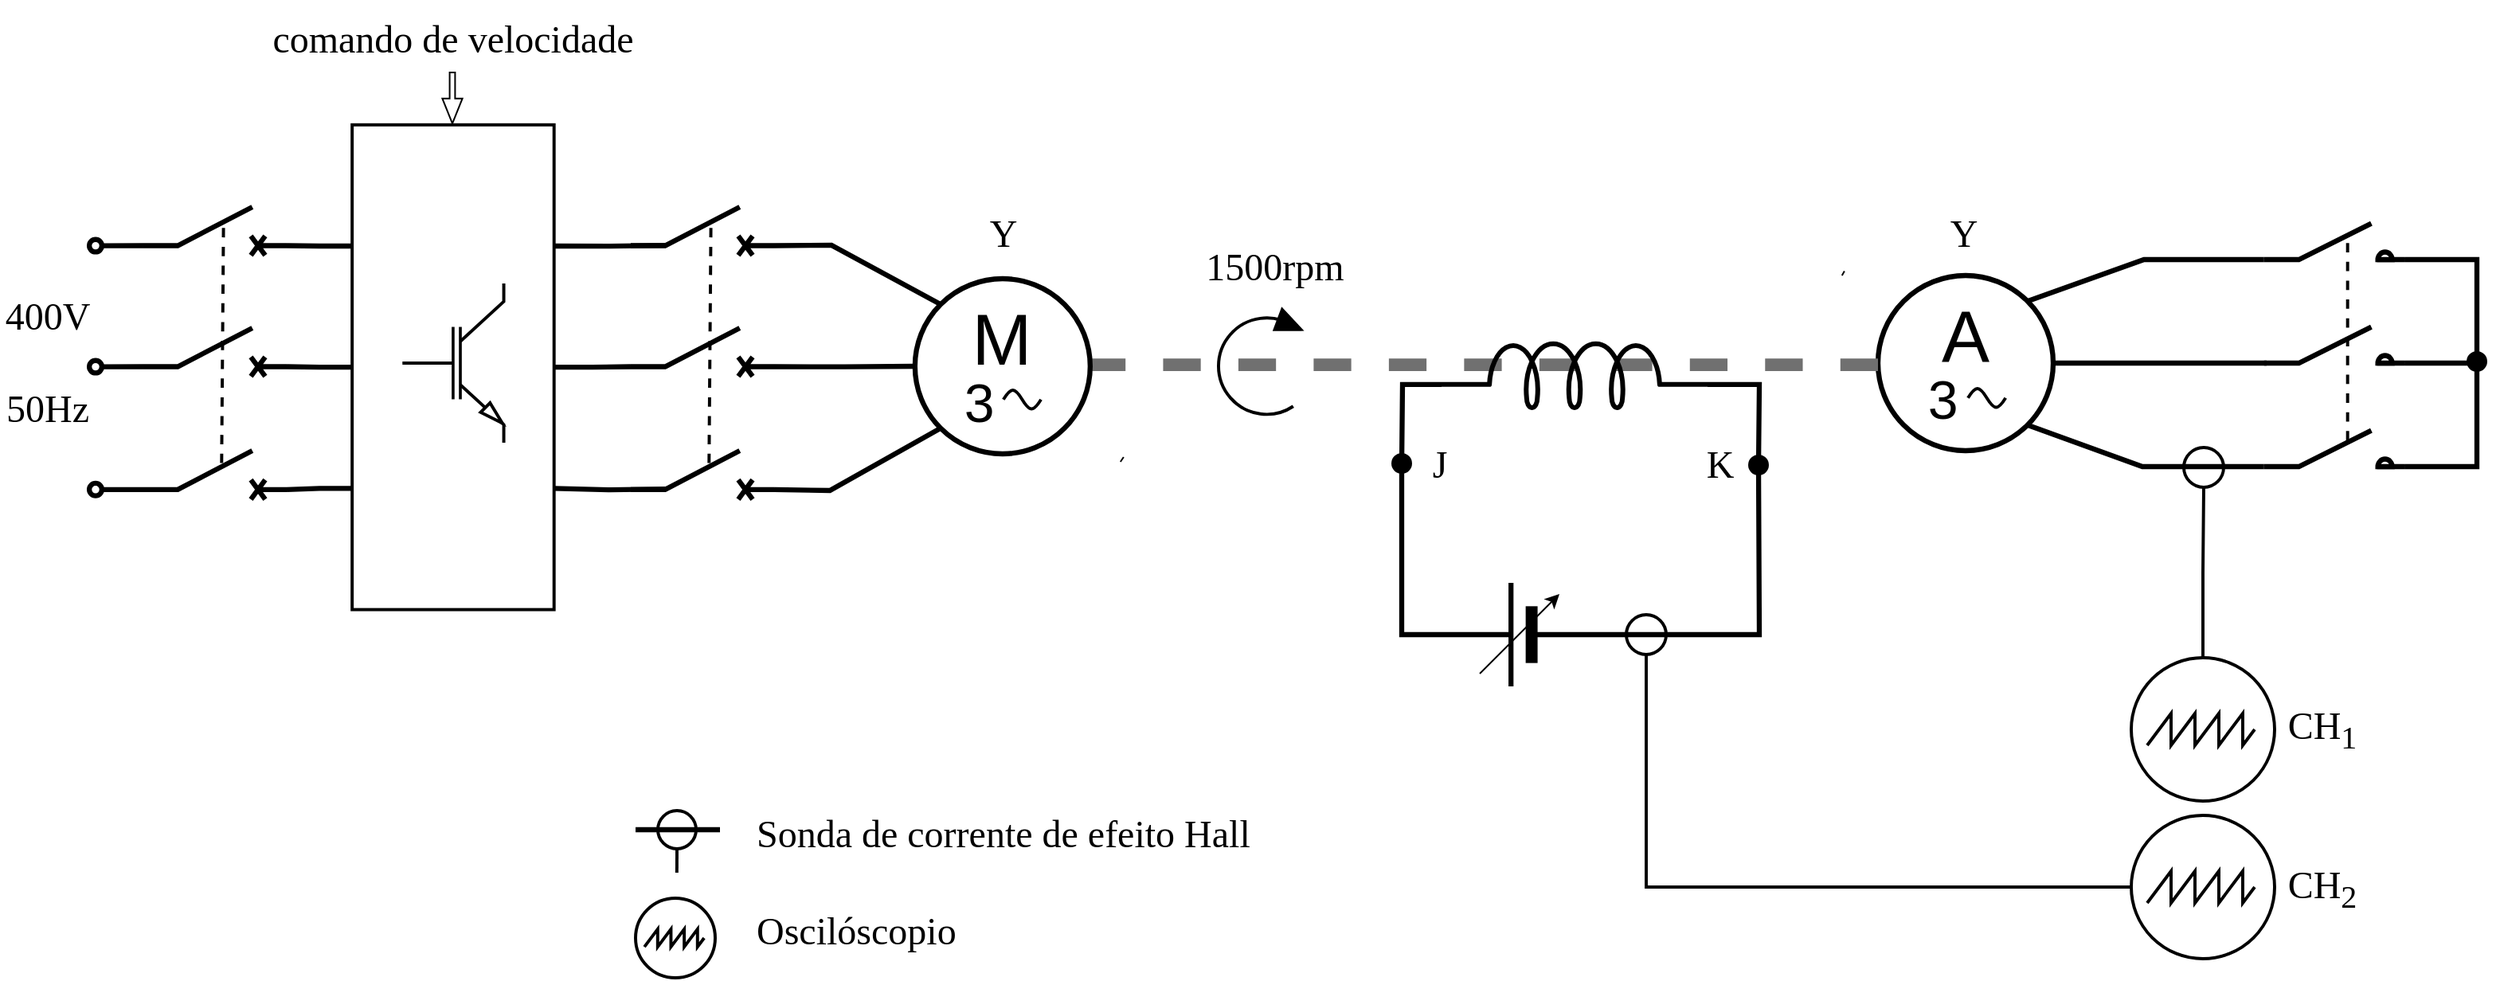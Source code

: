 <mxfile version="27.0.9">
  <diagram name="Pagina-1" id="NKpBynXqa_ZNP-bMfr2l">
    <mxGraphModel dx="1544" dy="1020" grid="1" gridSize="1" guides="1" tooltips="1" connect="1" arrows="1" fold="1" page="1" pageScale="2" pageWidth="827" pageHeight="1169" background="none" math="0" shadow="0">
      <root>
        <mxCell id="0" />
        <mxCell id="1" parent="0" />
        <mxCell id="qRBkAFFdvgUgRHb5lRE6-46" style="edgeStyle=orthogonalEdgeStyle;rounded=0;orthogonalLoop=1;jettySize=auto;html=1;exitX=0.5;exitY=1;exitDx=0;exitDy=0;entryX=0;entryY=0.8;entryDx=0;entryDy=0;endArrow=none;startFill=0;strokeWidth=3.15;" edge="1" parent="1" source="udrwC2EhEsrVrFkE6K58-56" target="qRBkAFFdvgUgRHb5lRE6-42">
          <mxGeometry relative="1" as="geometry" />
        </mxCell>
        <mxCell id="udrwC2EhEsrVrFkE6K58-56" value="" style="rounded=0;whiteSpace=wrap;html=1;strokeWidth=1.968;rotation=-90;" parent="1" vertex="1">
          <mxGeometry x="370.26" y="683.21" width="304.4" height="126.77" as="geometry" />
        </mxCell>
        <mxCell id="udrwC2EhEsrVrFkE6K58-229" value="" style="ellipse;whiteSpace=wrap;html=1;aspect=fixed;strokeWidth=1.968;" parent="1" vertex="1">
          <mxGeometry x="1609" y="797" width="25" height="25" as="geometry" />
        </mxCell>
        <mxCell id="udrwC2EhEsrVrFkE6K58-228" value="" style="ellipse;whiteSpace=wrap;html=1;aspect=fixed;strokeWidth=1.968;" parent="1" vertex="1">
          <mxGeometry x="1259" y="902" width="25" height="25" as="geometry" />
        </mxCell>
        <mxCell id="udrwC2EhEsrVrFkE6K58-15" style="edgeStyle=orthogonalEdgeStyle;orthogonalLoop=1;jettySize=auto;html=1;exitX=0;exitY=0.8;exitDx=0;exitDy=0;endArrow=oval;endFill=0;endSize=7.874;strokeWidth=3.15;rounded=0;" parent="1" source="udrwC2EhEsrVrFkE6K58-16" edge="1">
          <mxGeometry relative="1" as="geometry">
            <mxPoint x="298" y="670" as="targetPoint" />
          </mxGeometry>
        </mxCell>
        <mxCell id="udrwC2EhEsrVrFkE6K58-16" value="" style="pointerEvents=1;verticalLabelPosition=bottom;shadow=0;dashed=0;align=center;html=1;verticalAlign=top;shape=mxgraph.electrical.electro-mechanical.circuitBreaker2;elSwitchState=off;strokeWidth=3.15;rounded=0;" parent="1" vertex="1">
          <mxGeometry x="328" y="646" width="90" height="30.315" as="geometry" />
        </mxCell>
        <mxCell id="udrwC2EhEsrVrFkE6K58-235" style="edgeStyle=orthogonalEdgeStyle;rounded=0;orthogonalLoop=1;jettySize=auto;html=1;entryX=0.5;entryY=1;entryDx=0;entryDy=0;strokeWidth=1.968;endArrow=none;startFill=0;" parent="1" source="udrwC2EhEsrVrFkE6K58-24" target="udrwC2EhEsrVrFkE6K58-229" edge="1">
          <mxGeometry relative="1" as="geometry" />
        </mxCell>
        <mxCell id="udrwC2EhEsrVrFkE6K58-24" value="" style="perimeter=ellipsePerimeter;verticalLabelPosition=bottom;shadow=0;dashed=0;align=center;html=1;verticalAlign=top;shape=mxgraph.electrical.instruments.oscilloscope;strokeWidth=1.968;rounded=0;" parent="1" vertex="1">
          <mxGeometry x="1576" y="929" width="90" height="90" as="geometry" />
        </mxCell>
        <mxCell id="udrwC2EhEsrVrFkE6K58-35" value="" style="verticalLabelPosition=bottom;shadow=0;dashed=0;align=center;html=1;verticalAlign=top;shape=mxgraph.electrical.rot_mech.verticalLabelPosition=bottom;shadow=0;dashed=0;align=center;fillColor=strokeColor;html=1;verticalAlign=top;strokeWidth=1.968;shape=mxgraph.electrical.rot_mech.rotation;rotation=-90;rounded=0;flipV=1;" parent="1" vertex="1">
          <mxGeometry x="993" y="718" width="69" height="54" as="geometry" />
        </mxCell>
        <mxCell id="udrwC2EhEsrVrFkE6K58-36" value="" style="perimeter=ellipsePerimeter;verticalLabelPosition=bottom;shadow=0;dashed=0;align=center;html=1;verticalAlign=top;shape=mxgraph.electrical.instruments.oscilloscope;strokeWidth=1.968;rounded=0;" parent="1" vertex="1">
          <mxGeometry x="632" y="1080" width="60" height="50" as="geometry" />
        </mxCell>
        <mxCell id="udrwC2EhEsrVrFkE6K58-41" value="&lt;font style=&quot;font-size: 24px&quot; face=&quot;Verdana&quot;&gt;Oscilóscopio&lt;/font&gt;" style="text;html=1;strokeColor=none;fillColor=none;align=left;verticalAlign=middle;whiteSpace=wrap;rounded=0;dashed=1;container=0;" parent="1" vertex="1">
          <mxGeometry x="711" y="1081" width="213" height="40.43" as="geometry" />
        </mxCell>
        <mxCell id="udrwC2EhEsrVrFkE6K58-205" style="edgeStyle=orthogonalEdgeStyle;rounded=0;orthogonalLoop=1;jettySize=auto;html=1;exitX=0.75;exitY=0;exitDx=0;exitDy=0;entryX=1;entryY=0.8;entryDx=0;entryDy=0;endArrow=none;startFill=0;strokeWidth=3.15;" parent="1" source="udrwC2EhEsrVrFkE6K58-56" target="udrwC2EhEsrVrFkE6K58-16" edge="1">
          <mxGeometry relative="1" as="geometry" />
        </mxCell>
        <mxCell id="udrwC2EhEsrVrFkE6K58-206" style="edgeStyle=orthogonalEdgeStyle;rounded=0;orthogonalLoop=1;jettySize=auto;html=1;exitX=0.5;exitY=0;exitDx=0;exitDy=0;entryX=1;entryY=0.8;entryDx=0;entryDy=0;endArrow=none;startFill=0;strokeWidth=3.15;" parent="1" source="udrwC2EhEsrVrFkE6K58-56" target="udrwC2EhEsrVrFkE6K58-87" edge="1">
          <mxGeometry relative="1" as="geometry" />
        </mxCell>
        <mxCell id="udrwC2EhEsrVrFkE6K58-207" style="edgeStyle=orthogonalEdgeStyle;rounded=0;orthogonalLoop=1;jettySize=auto;html=1;exitX=0.25;exitY=0;exitDx=0;exitDy=0;entryX=1;entryY=0.8;entryDx=0;entryDy=0;endArrow=none;startFill=0;strokeWidth=3.15;" parent="1" source="udrwC2EhEsrVrFkE6K58-56" target="udrwC2EhEsrVrFkE6K58-89" edge="1">
          <mxGeometry relative="1" as="geometry" />
        </mxCell>
        <mxCell id="udrwC2EhEsrVrFkE6K58-63" value="&lt;font face=&quot;Verdana&quot; style=&quot;font-size: 24px&quot;&gt;400V&lt;/font&gt;&lt;div&gt;&lt;font face=&quot;Verdana&quot; style=&quot;font-size: 24px&quot;&gt;&lt;br&gt;&lt;/font&gt;&lt;/div&gt;&lt;div&gt;&lt;font face=&quot;Verdana&quot; style=&quot;font-size: 24px&quot;&gt;50Hz&lt;/font&gt;&lt;/div&gt;" style="text;html=1;strokeColor=none;fillColor=none;align=center;verticalAlign=middle;whiteSpace=wrap;rounded=0;dashed=1;container=0;" parent="1" vertex="1">
          <mxGeometry x="238" y="669.79" width="60" height="148.43" as="geometry" />
        </mxCell>
        <mxCell id="udrwC2EhEsrVrFkE6K58-208" style="edgeStyle=orthogonalEdgeStyle;rounded=0;orthogonalLoop=1;jettySize=auto;html=1;exitX=0;exitY=0.8;exitDx=0;exitDy=0;entryX=0.25;entryY=1;entryDx=0;entryDy=0;endArrow=none;startFill=0;strokeWidth=3.15;" parent="1" target="udrwC2EhEsrVrFkE6K58-56" edge="1">
          <mxGeometry relative="1" as="geometry">
            <mxPoint x="656.143" y="823.073" as="sourcePoint" />
          </mxGeometry>
        </mxCell>
        <mxCell id="udrwC2EhEsrVrFkE6K58-209" style="edgeStyle=orthogonalEdgeStyle;rounded=0;orthogonalLoop=1;jettySize=auto;html=1;exitX=0;exitY=0.8;exitDx=0;exitDy=0;entryX=0.75;entryY=1;entryDx=0;entryDy=0;endArrow=none;startFill=0;strokeWidth=3.15;" parent="1" target="udrwC2EhEsrVrFkE6K58-56" edge="1">
          <mxGeometry relative="1" as="geometry">
            <mxPoint x="656.143" y="670.073" as="sourcePoint" />
          </mxGeometry>
        </mxCell>
        <mxCell id="udrwC2EhEsrVrFkE6K58-86" style="edgeStyle=orthogonalEdgeStyle;orthogonalLoop=1;jettySize=auto;html=1;exitX=0;exitY=0.8;exitDx=0;exitDy=0;strokeWidth=3.15;endArrow=oval;endFill=0;endSize=7.874;rounded=0;" parent="1" source="udrwC2EhEsrVrFkE6K58-87" edge="1">
          <mxGeometry relative="1" as="geometry">
            <mxPoint x="298" y="746" as="targetPoint" />
          </mxGeometry>
        </mxCell>
        <mxCell id="udrwC2EhEsrVrFkE6K58-87" value="" style="pointerEvents=1;verticalLabelPosition=bottom;shadow=0;dashed=0;align=center;html=1;verticalAlign=top;shape=mxgraph.electrical.electro-mechanical.circuitBreaker2;elSwitchState=off;strokeWidth=3.15;rounded=0;" parent="1" vertex="1">
          <mxGeometry x="328" y="722" width="90" height="30.315" as="geometry" />
        </mxCell>
        <mxCell id="udrwC2EhEsrVrFkE6K58-88" style="edgeStyle=orthogonalEdgeStyle;orthogonalLoop=1;jettySize=auto;html=1;exitX=0;exitY=0.8;exitDx=0;exitDy=0;strokeWidth=3.15;endArrow=oval;endFill=0;endSize=7.874;rounded=0;" parent="1" source="udrwC2EhEsrVrFkE6K58-89" edge="1">
          <mxGeometry relative="1" as="geometry">
            <mxPoint x="298" y="824" as="targetPoint" />
          </mxGeometry>
        </mxCell>
        <mxCell id="udrwC2EhEsrVrFkE6K58-89" value="" style="pointerEvents=1;verticalLabelPosition=bottom;shadow=0;dashed=0;align=center;html=1;verticalAlign=top;shape=mxgraph.electrical.electro-mechanical.circuitBreaker2;elSwitchState=off;strokeWidth=3.15;rounded=0;" parent="1" vertex="1">
          <mxGeometry x="328" y="799" width="90" height="30.512" as="geometry" />
        </mxCell>
        <mxCell id="udrwC2EhEsrVrFkE6K58-90" value="" style="endArrow=none;dashed=1;html=1;entryX=0.559;entryY=0.376;entryDx=0;entryDy=0;entryPerimeter=0;exitX=0.546;exitY=0.255;exitDx=0;exitDy=0;exitPerimeter=0;rounded=0;strokeWidth=1.968;" parent="1" source="udrwC2EhEsrVrFkE6K58-89" target="udrwC2EhEsrVrFkE6K58-16" edge="1">
          <mxGeometry width="50" height="50" relative="1" as="geometry">
            <mxPoint x="308" y="746" as="sourcePoint" />
            <mxPoint x="358" y="696" as="targetPoint" />
          </mxGeometry>
        </mxCell>
        <mxCell id="TNilvw91vWAQEwnJhlzl-39" value="" style="endArrow=none;html=1;rounded=0;elbow=vertical;" parent="1" edge="1">
          <mxGeometry width="50" height="50" relative="1" as="geometry">
            <mxPoint x="1394.4" y="689" as="sourcePoint" />
            <mxPoint x="1395.938" y="686.231" as="targetPoint" />
          </mxGeometry>
        </mxCell>
        <mxCell id="udrwC2EhEsrVrFkE6K58-127" value="" style="group;strokeWidth=1.181;" parent="1" vertex="1" connectable="0">
          <mxGeometry x="1659.39" y="656.32" width="88.582" height="22.677" as="geometry" />
        </mxCell>
        <mxCell id="udrwC2EhEsrVrFkE6K58-115" value="" style="pointerEvents=1;verticalLabelPosition=bottom;shadow=0;dashed=0;align=center;html=1;verticalAlign=top;shape=mxgraph.electrical.electro-mechanical.make_contact;strokeWidth=3.15;" parent="udrwC2EhEsrVrFkE6K58-127" vertex="1">
          <mxGeometry width="88.583" height="22.675" as="geometry" />
        </mxCell>
        <mxCell id="udrwC2EhEsrVrFkE6K58-121" value="" style="verticalLabelPosition=bottom;verticalAlign=top;html=1;shape=mxgraph.basic.half_circle;direction=west;strokeWidth=3.15;" parent="udrwC2EhEsrVrFkE6K58-127" vertex="1">
          <mxGeometry x="71.422" y="17.938" width="9.008" height="4.74" as="geometry" />
        </mxCell>
        <mxCell id="udrwC2EhEsrVrFkE6K58-136" value="" style="group" parent="1" vertex="1" connectable="0">
          <mxGeometry x="1417" y="639" width="110" height="160" as="geometry" />
        </mxCell>
        <mxCell id="udrwC2EhEsrVrFkE6K58-135" value="&lt;div style=&quot;line-height: 100%;&quot;&gt;&lt;div&gt;&lt;font style=&quot;line-height: 100%; font-size: 45px;&quot;&gt;A&lt;/font&gt;&lt;/div&gt;&lt;div&gt;&lt;font style=&quot;font-size: 34px;&quot;&gt;&lt;font style=&quot;line-height: 100%;&quot;&gt;3&amp;nbsp;&lt;/font&gt;&lt;font style=&quot;line-height: 100%;&quot;&gt;&amp;nbsp;&amp;nbsp;&lt;/font&gt;&lt;/font&gt;&lt;/div&gt;&lt;/div&gt;" style="ellipse;whiteSpace=wrap;html=1;aspect=fixed;strokeWidth=3.15;" parent="udrwC2EhEsrVrFkE6K58-136" vertex="1">
          <mxGeometry y="50" width="110" height="110" as="geometry" />
        </mxCell>
        <mxCell id="4qbhHFvg3QSA8qkzgDO0-19" value="" style="endArrow=none;html=1;rounded=0;" parent="udrwC2EhEsrVrFkE6K58-136" edge="1">
          <mxGeometry width="50" height="50" relative="1" as="geometry">
            <mxPoint x="101" as="sourcePoint" />
            <mxPoint x="101" as="targetPoint" />
            <Array as="points" />
          </mxGeometry>
        </mxCell>
        <mxCell id="udrwC2EhEsrVrFkE6K58-112" value="" style="pointerEvents=1;verticalLabelPosition=bottom;shadow=0;dashed=0;align=center;html=1;verticalAlign=top;shape=mxgraph.electrical.waveforms.sine_wave;strokeWidth=1.968;" parent="udrwC2EhEsrVrFkE6K58-136" vertex="1">
          <mxGeometry x="56.5" y="119.0" width="23.622" height="15.748" as="geometry" />
        </mxCell>
        <mxCell id="udrwC2EhEsrVrFkE6K58-236" value="&lt;font style=&quot;font-size: 24px&quot; face=&quot;Verdana&quot;&gt;Y&lt;/font&gt;" style="text;html=1;strokeColor=none;fillColor=none;align=center;verticalAlign=middle;whiteSpace=wrap;rounded=0;dashed=1;container=0;" parent="udrwC2EhEsrVrFkE6K58-136" vertex="1">
          <mxGeometry x="34" y="14" width="40" height="20" as="geometry" />
        </mxCell>
        <mxCell id="udrwC2EhEsrVrFkE6K58-164" value="" style="group;strokeWidth=1.181;" parent="1" vertex="1" connectable="0">
          <mxGeometry x="1659.39" y="721.32" width="88.582" height="22.677" as="geometry" />
        </mxCell>
        <mxCell id="udrwC2EhEsrVrFkE6K58-166" value="" style="pointerEvents=1;verticalLabelPosition=bottom;shadow=0;dashed=0;align=center;html=1;verticalAlign=top;shape=mxgraph.electrical.electro-mechanical.make_contact;strokeWidth=3.15;" parent="udrwC2EhEsrVrFkE6K58-164" vertex="1">
          <mxGeometry width="88.583" height="22.675" as="geometry" />
        </mxCell>
        <mxCell id="udrwC2EhEsrVrFkE6K58-167" value="" style="verticalLabelPosition=bottom;verticalAlign=top;html=1;shape=mxgraph.basic.half_circle;direction=west;strokeWidth=3.15;" parent="udrwC2EhEsrVrFkE6K58-164" vertex="1">
          <mxGeometry x="71.422" y="17.938" width="9.008" height="4.74" as="geometry" />
        </mxCell>
        <mxCell id="udrwC2EhEsrVrFkE6K58-175" style="edgeStyle=orthogonalEdgeStyle;rounded=0;orthogonalLoop=1;jettySize=auto;html=1;exitX=1;exitY=1;exitDx=0;exitDy=0;exitPerimeter=0;endArrow=oval;endFill=1;targetPerimeterSpacing=1.968;endSize=9.842;strokeWidth=3.15;" parent="1" source="udrwC2EhEsrVrFkE6K58-170" edge="1">
          <mxGeometry relative="1" as="geometry">
            <mxPoint x="1793" y="743" as="targetPoint" />
            <Array as="points">
              <mxPoint x="1793" y="809" />
            </Array>
          </mxGeometry>
        </mxCell>
        <mxCell id="udrwC2EhEsrVrFkE6K58-170" value="" style="pointerEvents=1;verticalLabelPosition=bottom;shadow=0;dashed=0;align=center;html=1;verticalAlign=top;shape=mxgraph.electrical.electro-mechanical.make_contact;strokeWidth=3.15;" parent="1" vertex="1">
          <mxGeometry x="1659.39" y="786.32" width="88.583" height="22.675" as="geometry" />
        </mxCell>
        <mxCell id="udrwC2EhEsrVrFkE6K58-171" value="" style="verticalLabelPosition=bottom;verticalAlign=top;html=1;shape=mxgraph.basic.half_circle;direction=west;strokeWidth=3.15;" parent="1" vertex="1">
          <mxGeometry x="1730.812" y="804.258" width="9.008" height="4.74" as="geometry" />
        </mxCell>
        <mxCell id="udrwC2EhEsrVrFkE6K58-173" style="edgeStyle=orthogonalEdgeStyle;rounded=0;orthogonalLoop=1;jettySize=auto;html=1;exitX=1;exitY=1;exitDx=0;exitDy=0;exitPerimeter=0;entryX=1;entryY=1;entryDx=0;entryDy=0;entryPerimeter=0;endArrow=none;startFill=0;strokeWidth=3.15;" parent="1" source="udrwC2EhEsrVrFkE6K58-115" target="udrwC2EhEsrVrFkE6K58-166" edge="1">
          <mxGeometry relative="1" as="geometry">
            <Array as="points">
              <mxPoint x="1793" y="679" />
              <mxPoint x="1793" y="744" />
            </Array>
          </mxGeometry>
        </mxCell>
        <mxCell id="udrwC2EhEsrVrFkE6K58-179" style="edgeStyle=orthogonalEdgeStyle;rounded=0;orthogonalLoop=1;jettySize=auto;html=1;exitX=0;exitY=0.5;exitDx=0;exitDy=0;endArrow=none;startFill=0;dashed=1;strokeWidth=7.874;strokeColor=#707070;" parent="1" edge="1">
          <mxGeometry relative="1" as="geometry">
            <mxPoint x="1417.0" y="745" as="sourcePoint" />
            <mxPoint x="923" y="745" as="targetPoint" />
          </mxGeometry>
        </mxCell>
        <mxCell id="udrwC2EhEsrVrFkE6K58-186" style="edgeStyle=orthogonalEdgeStyle;rounded=0;orthogonalLoop=1;jettySize=auto;html=1;exitX=1;exitY=0.645;exitDx=0;exitDy=0;exitPerimeter=0;endArrow=none;startFill=0;strokeWidth=3.15;" parent="1" source="udrwC2EhEsrVrFkE6K58-176" edge="1">
          <mxGeometry relative="1" as="geometry">
            <mxPoint x="1342" y="809" as="targetPoint" />
          </mxGeometry>
        </mxCell>
        <mxCell id="udrwC2EhEsrVrFkE6K58-188" style="edgeStyle=orthogonalEdgeStyle;rounded=0;orthogonalLoop=1;jettySize=auto;html=1;exitX=0;exitY=0.645;exitDx=0;exitDy=0;exitPerimeter=0;endArrow=none;startFill=0;strokeWidth=3.15;" parent="1" source="udrwC2EhEsrVrFkE6K58-176" edge="1">
          <mxGeometry relative="1" as="geometry">
            <mxPoint x="1118" y="808" as="targetPoint" />
          </mxGeometry>
        </mxCell>
        <mxCell id="udrwC2EhEsrVrFkE6K58-176" value="" style="pointerEvents=1;verticalLabelPosition=bottom;shadow=0;dashed=0;align=center;html=1;verticalAlign=top;shape=mxgraph.electrical.inductors.inductor_5;strokeWidth=3;container=0;rounded=0;direction=east;fillColor=none;" parent="1" vertex="1">
          <mxGeometry x="1143" y="731" width="167" height="41" as="geometry" />
        </mxCell>
        <mxCell id="udrwC2EhEsrVrFkE6K58-184" style="edgeStyle=orthogonalEdgeStyle;rounded=0;orthogonalLoop=1;jettySize=auto;html=1;exitX=0;exitY=0.5;exitDx=0;exitDy=0;exitPerimeter=0;endArrow=oval;endFill=1;strokeWidth=3.15;endSize=9.842;" parent="1" source="udrwC2EhEsrVrFkE6K58-182" edge="1">
          <mxGeometry relative="1" as="geometry">
            <mxPoint x="1342" y="808" as="targetPoint" />
            <mxPoint x="1306.0" y="1035.5" as="sourcePoint" />
          </mxGeometry>
        </mxCell>
        <mxCell id="udrwC2EhEsrVrFkE6K58-189" style="edgeStyle=orthogonalEdgeStyle;rounded=0;orthogonalLoop=1;jettySize=auto;html=1;exitX=1;exitY=0.5;exitDx=0;exitDy=0;exitPerimeter=0;endArrow=oval;endFill=1;strokeWidth=3.15;endSize=9.842;" parent="1" source="udrwC2EhEsrVrFkE6K58-182" edge="1">
          <mxGeometry relative="1" as="geometry">
            <mxPoint x="1118" y="807" as="targetPoint" />
          </mxGeometry>
        </mxCell>
        <mxCell id="udrwC2EhEsrVrFkE6K58-182" value="" style="verticalLabelPosition=bottom;shadow=0;dashed=0;align=center;fillColor=strokeColor;html=1;verticalAlign=top;strokeWidth=3.15;shape=mxgraph.electrical.miscellaneous.monocell_battery;rotation=-180;" parent="1" vertex="1">
          <mxGeometry x="1138" y="882" width="108" height="65" as="geometry" />
        </mxCell>
        <mxCell id="udrwC2EhEsrVrFkE6K58-187" value="" style="endArrow=classic;html=1;rounded=0;" parent="1" edge="1">
          <mxGeometry width="50" height="50" relative="1" as="geometry">
            <mxPoint x="1167" y="939" as="sourcePoint" />
            <mxPoint x="1217" y="889" as="targetPoint" />
          </mxGeometry>
        </mxCell>
        <mxCell id="udrwC2EhEsrVrFkE6K58-190" value="&lt;font style=&quot;font-size: 24px&quot; face=&quot;Verdana&quot;&gt;J&lt;/font&gt;" style="text;html=1;strokeColor=none;fillColor=none;align=center;verticalAlign=middle;whiteSpace=wrap;rounded=0;dashed=1;container=0;" parent="1" vertex="1">
          <mxGeometry x="1122" y="798" width="40" height="20" as="geometry" />
        </mxCell>
        <mxCell id="udrwC2EhEsrVrFkE6K58-191" value="&lt;font style=&quot;font-size: 24px&quot; face=&quot;Verdana&quot;&gt;K&lt;/font&gt;" style="text;html=1;strokeColor=none;fillColor=none;align=center;verticalAlign=middle;whiteSpace=wrap;rounded=0;dashed=1;container=0;" parent="1" vertex="1">
          <mxGeometry x="1298" y="798" width="40" height="20" as="geometry" />
        </mxCell>
        <mxCell id="udrwC2EhEsrVrFkE6K58-192" value="&lt;font style=&quot;font-size: 24px&quot; face=&quot;Verdana&quot;&gt;1500rpm&lt;/font&gt;" style="text;html=1;strokeColor=none;fillColor=none;align=center;verticalAlign=middle;whiteSpace=wrap;rounded=0;dashed=1;container=0;" parent="1" vertex="1">
          <mxGeometry x="975" y="665" width="127" height="38" as="geometry" />
        </mxCell>
        <mxCell id="udrwC2EhEsrVrFkE6K58-237" value="&lt;font style=&quot;font-size: 24px&quot; face=&quot;Verdana&quot;&gt;CH&lt;sub&gt;1&lt;/sub&gt;&lt;/font&gt;" style="text;html=1;strokeColor=none;fillColor=none;align=center;verticalAlign=middle;whiteSpace=wrap;rounded=0;dashed=1;container=0;" parent="1" vertex="1">
          <mxGeometry x="1676" y="964" width="40" height="20" as="geometry" />
        </mxCell>
        <mxCell id="udrwC2EhEsrVrFkE6K58-240" style="edgeStyle=orthogonalEdgeStyle;rounded=0;orthogonalLoop=1;jettySize=auto;html=1;exitX=0;exitY=0.5;exitDx=0;exitDy=0;exitPerimeter=0;entryX=0.5;entryY=1;entryDx=0;entryDy=0;strokeWidth=1.968;endArrow=none;startFill=0;" parent="1" source="udrwC2EhEsrVrFkE6K58-238" target="udrwC2EhEsrVrFkE6K58-228" edge="1">
          <mxGeometry relative="1" as="geometry" />
        </mxCell>
        <mxCell id="udrwC2EhEsrVrFkE6K58-238" value="" style="perimeter=ellipsePerimeter;verticalLabelPosition=bottom;shadow=0;dashed=0;align=center;html=1;verticalAlign=top;shape=mxgraph.electrical.instruments.oscilloscope;strokeWidth=1.968;rounded=0;" parent="1" vertex="1">
          <mxGeometry x="1576" y="1028" width="90" height="90" as="geometry" />
        </mxCell>
        <mxCell id="udrwC2EhEsrVrFkE6K58-239" value="&lt;font style=&quot;font-size: 24px&quot; face=&quot;Verdana&quot;&gt;CH&lt;sub&gt;2&lt;/sub&gt;&lt;/font&gt;" style="text;html=1;strokeColor=none;fillColor=none;align=center;verticalAlign=middle;whiteSpace=wrap;rounded=0;dashed=1;container=0;" parent="1" vertex="1">
          <mxGeometry x="1676" y="1064" width="40" height="20" as="geometry" />
        </mxCell>
        <mxCell id="udrwC2EhEsrVrFkE6K58-246" value="" style="group" parent="1" vertex="1" connectable="0">
          <mxGeometry x="637" y="1025" width="53" height="24" as="geometry" />
        </mxCell>
        <mxCell id="udrwC2EhEsrVrFkE6K58-257" style="edgeStyle=orthogonalEdgeStyle;rounded=0;orthogonalLoop=1;jettySize=auto;html=1;exitX=0.5;exitY=1;exitDx=0;exitDy=0;strokeWidth=1.968;endArrow=none;startFill=0;" parent="udrwC2EhEsrVrFkE6K58-246" source="udrwC2EhEsrVrFkE6K58-243" edge="1">
          <mxGeometry relative="1" as="geometry">
            <mxPoint x="25.926" y="39" as="targetPoint" />
          </mxGeometry>
        </mxCell>
        <mxCell id="udrwC2EhEsrVrFkE6K58-243" value="" style="ellipse;whiteSpace=wrap;html=1;aspect=fixed;strokeWidth=1.968;" parent="udrwC2EhEsrVrFkE6K58-246" vertex="1">
          <mxGeometry x="14" width="24" height="24" as="geometry" />
        </mxCell>
        <mxCell id="udrwC2EhEsrVrFkE6K58-244" value="" style="endArrow=none;html=1;rounded=0;strokeWidth=3.15;" parent="udrwC2EhEsrVrFkE6K58-246" edge="1">
          <mxGeometry width="50" height="50" relative="1" as="geometry">
            <mxPoint y="12" as="sourcePoint" />
            <mxPoint x="53" y="12" as="targetPoint" />
          </mxGeometry>
        </mxCell>
        <mxCell id="udrwC2EhEsrVrFkE6K58-247" value="&lt;font face=&quot;Verdana&quot; style=&quot;font-size: 24px;&quot;&gt;Sonda de corrente de efeito Hall&lt;/font&gt;" style="text;html=1;align=left;verticalAlign=middle;resizable=0;points=[];autosize=1;strokeColor=none;fillColor=none;" parent="1" vertex="1">
          <mxGeometry x="711" y="1019" width="409" height="42" as="geometry" />
        </mxCell>
        <mxCell id="udrwC2EhEsrVrFkE6K58-253" value="&lt;div style=&quot;line-height: 100%;&quot;&gt;&lt;font style=&quot;font-size: 24px; line-height: 100%;&quot; face=&quot;Verdana&quot;&gt;comando de velocidade&lt;/font&gt;&lt;div&gt;&lt;/div&gt;&lt;/div&gt;" style="text;html=1;strokeColor=none;fillColor=none;align=center;verticalAlign=middle;whiteSpace=wrap;rounded=0;dashed=1;container=0;" parent="1" vertex="1">
          <mxGeometry x="369" y="516" width="307" height="48" as="geometry" />
        </mxCell>
        <mxCell id="udrwC2EhEsrVrFkE6K58-255" value="" style="shape=flexArrow;endArrow=classic;html=1;rounded=0;width=3.415;endSize=4.878;endWidth=8.192;" parent="1" edge="1">
          <mxGeometry width="50" height="50" relative="1" as="geometry">
            <mxPoint x="522" y="561" as="sourcePoint" />
            <mxPoint x="522" y="594" as="targetPoint" />
          </mxGeometry>
        </mxCell>
        <mxCell id="udrwC2EhEsrVrFkE6K58-256" value="" style="endArrow=none;dashed=1;html=1;entryX=0.592;entryY=0.322;entryDx=0;entryDy=0;entryPerimeter=0;exitX=0.592;exitY=0.276;exitDx=0;exitDy=0;exitPerimeter=0;rounded=0;strokeWidth=1.968;" parent="1" source="udrwC2EhEsrVrFkE6K58-170" target="udrwC2EhEsrVrFkE6K58-115" edge="1">
          <mxGeometry width="50" height="50" relative="1" as="geometry">
            <mxPoint x="1711" y="813" as="sourcePoint" />
            <mxPoint x="1712" y="663" as="targetPoint" />
          </mxGeometry>
        </mxCell>
        <mxCell id="qRBkAFFdvgUgRHb5lRE6-1" value="" style="verticalLabelPosition=bottom;shadow=0;dashed=0;align=center;html=1;verticalAlign=top;shape=mxgraph.electrical.transistors.nigbt;strokeWidth=1.968;" vertex="1" parent="1">
          <mxGeometry x="490.46" y="694" width="64" height="100" as="geometry" />
        </mxCell>
        <mxCell id="qRBkAFFdvgUgRHb5lRE6-9" value="" style="endArrow=none;html=1;rounded=0;elbow=vertical;" edge="1" parent="1">
          <mxGeometry width="50" height="50" relative="1" as="geometry">
            <mxPoint x="943.42" y="803" as="sourcePoint" />
            <mxPoint x="941.42" y="806" as="targetPoint" />
          </mxGeometry>
        </mxCell>
        <mxCell id="qRBkAFFdvgUgRHb5lRE6-35" value="&lt;font style=&quot;font-size: 24px&quot; face=&quot;Verdana&quot;&gt;Y&lt;/font&gt;" style="text;html=1;strokeColor=none;fillColor=none;align=center;verticalAlign=middle;whiteSpace=wrap;rounded=0;dashed=1;container=0;" vertex="1" parent="1">
          <mxGeometry x="848.0" y="653" width="40" height="20" as="geometry" />
        </mxCell>
        <mxCell id="qRBkAFFdvgUgRHb5lRE6-32" value="&lt;div style=&quot;line-height: 100%;&quot;&gt;&lt;div&gt;&lt;font style=&quot;line-height: 100%; font-size: 45px;&quot;&gt;M&lt;/font&gt;&lt;/div&gt;&lt;div&gt;&lt;font style=&quot;font-size: 34px;&quot;&gt;&lt;font style=&quot;line-height: 100%;&quot;&gt;3&amp;nbsp;&lt;/font&gt;&lt;font style=&quot;line-height: 100%;&quot;&gt;&amp;nbsp;&amp;nbsp;&lt;/font&gt;&lt;/font&gt;&lt;/div&gt;&lt;/div&gt;" style="ellipse;whiteSpace=wrap;html=1;aspect=fixed;strokeWidth=3.15;" vertex="1" parent="1">
          <mxGeometry x="812.42" y="691" width="110" height="110" as="geometry" />
        </mxCell>
        <mxCell id="qRBkAFFdvgUgRHb5lRE6-33" value="" style="endArrow=none;html=1;rounded=0;" edge="1" parent="1">
          <mxGeometry width="50" height="50" relative="1" as="geometry">
            <mxPoint x="912.42" y="640" as="sourcePoint" />
            <mxPoint x="912.42" y="640" as="targetPoint" />
            <Array as="points" />
          </mxGeometry>
        </mxCell>
        <mxCell id="qRBkAFFdvgUgRHb5lRE6-34" value="" style="pointerEvents=1;verticalLabelPosition=bottom;shadow=0;dashed=0;align=center;html=1;verticalAlign=top;shape=mxgraph.electrical.waveforms.sine_wave;strokeWidth=1.968;" vertex="1" parent="1">
          <mxGeometry x="867.92" y="759" width="23.622" height="15.748" as="geometry" />
        </mxCell>
        <mxCell id="qRBkAFFdvgUgRHb5lRE6-41" value="" style="pointerEvents=1;verticalLabelPosition=bottom;shadow=0;dashed=0;align=center;html=1;verticalAlign=top;shape=mxgraph.electrical.electro-mechanical.circuitBreaker2;elSwitchState=off;strokeWidth=3.15;rounded=0;" vertex="1" parent="1">
          <mxGeometry x="634" y="646" width="90" height="30.315" as="geometry" />
        </mxCell>
        <mxCell id="qRBkAFFdvgUgRHb5lRE6-47" style="edgeStyle=orthogonalEdgeStyle;rounded=0;orthogonalLoop=1;jettySize=auto;html=1;exitX=1;exitY=0.8;exitDx=0;exitDy=0;entryX=0;entryY=0.5;entryDx=0;entryDy=0;endArrow=none;startFill=0;strokeWidth=3.15;" edge="1" parent="1" source="qRBkAFFdvgUgRHb5lRE6-42" target="qRBkAFFdvgUgRHb5lRE6-32">
          <mxGeometry relative="1" as="geometry" />
        </mxCell>
        <mxCell id="qRBkAFFdvgUgRHb5lRE6-42" value="" style="pointerEvents=1;verticalLabelPosition=bottom;shadow=0;dashed=0;align=center;html=1;verticalAlign=top;shape=mxgraph.electrical.electro-mechanical.circuitBreaker2;elSwitchState=off;strokeWidth=3.15;rounded=0;" vertex="1" parent="1">
          <mxGeometry x="634" y="722" width="90" height="30.315" as="geometry" />
        </mxCell>
        <mxCell id="qRBkAFFdvgUgRHb5lRE6-43" value="" style="pointerEvents=1;verticalLabelPosition=bottom;shadow=0;dashed=0;align=center;html=1;verticalAlign=top;shape=mxgraph.electrical.electro-mechanical.circuitBreaker2;elSwitchState=off;strokeWidth=3.15;rounded=0;" vertex="1" parent="1">
          <mxGeometry x="634" y="799" width="90" height="30.512" as="geometry" />
        </mxCell>
        <mxCell id="qRBkAFFdvgUgRHb5lRE6-44" value="" style="endArrow=none;dashed=1;html=1;entryX=0.559;entryY=0.376;entryDx=0;entryDy=0;entryPerimeter=0;exitX=0.546;exitY=0.255;exitDx=0;exitDy=0;exitPerimeter=0;rounded=0;strokeWidth=1.968;" edge="1" source="qRBkAFFdvgUgRHb5lRE6-43" target="qRBkAFFdvgUgRHb5lRE6-41" parent="1">
          <mxGeometry width="50" height="50" relative="1" as="geometry">
            <mxPoint x="614" y="746" as="sourcePoint" />
            <mxPoint x="664" y="696" as="targetPoint" />
          </mxGeometry>
        </mxCell>
        <mxCell id="qRBkAFFdvgUgRHb5lRE6-49" value="" style="endArrow=none;html=1;rounded=0;entryX=0;entryY=1;entryDx=0;entryDy=0;exitX=1;exitY=0.8;exitDx=0;exitDy=0;strokeWidth=3.15;" edge="1" parent="1" source="qRBkAFFdvgUgRHb5lRE6-43" target="qRBkAFFdvgUgRHb5lRE6-32">
          <mxGeometry width="50" height="50" relative="1" as="geometry">
            <mxPoint x="732" y="847" as="sourcePoint" />
            <mxPoint x="782" y="797" as="targetPoint" />
            <Array as="points">
              <mxPoint x="759" y="824" />
            </Array>
          </mxGeometry>
        </mxCell>
        <mxCell id="qRBkAFFdvgUgRHb5lRE6-50" value="" style="endArrow=none;html=1;rounded=0;entryX=0;entryY=0;entryDx=0;entryDy=0;exitX=1;exitY=0.8;exitDx=0;exitDy=0;strokeWidth=3.15;" edge="1" parent="1" source="qRBkAFFdvgUgRHb5lRE6-41" target="qRBkAFFdvgUgRHb5lRE6-32">
          <mxGeometry width="50" height="50" relative="1" as="geometry">
            <mxPoint x="653" y="668" as="sourcePoint" />
            <mxPoint x="767" y="674" as="targetPoint" />
            <Array as="points">
              <mxPoint x="760" y="670" />
            </Array>
          </mxGeometry>
        </mxCell>
        <mxCell id="qRBkAFFdvgUgRHb5lRE6-51" value="" style="endArrow=none;html=1;rounded=0;entryX=0;entryY=1;entryDx=0;entryDy=0;entryPerimeter=0;exitX=1;exitY=0;exitDx=0;exitDy=0;strokeWidth=3.15;" edge="1" parent="1" source="udrwC2EhEsrVrFkE6K58-135" target="udrwC2EhEsrVrFkE6K58-115">
          <mxGeometry width="50" height="50" relative="1" as="geometry">
            <mxPoint x="1485" y="852" as="sourcePoint" />
            <mxPoint x="1535" y="802" as="targetPoint" />
            <Array as="points">
              <mxPoint x="1584" y="679" />
            </Array>
          </mxGeometry>
        </mxCell>
        <mxCell id="qRBkAFFdvgUgRHb5lRE6-53" style="edgeStyle=orthogonalEdgeStyle;rounded=0;orthogonalLoop=1;jettySize=auto;html=1;entryX=1;entryY=0.5;entryDx=0;entryDy=0;strokeWidth=3.15;endArrow=none;startFill=0;" edge="1" parent="1">
          <mxGeometry relative="1" as="geometry">
            <mxPoint x="1661" y="744" as="sourcePoint" />
            <mxPoint x="1526.0" y="744" as="targetPoint" />
          </mxGeometry>
        </mxCell>
        <mxCell id="qRBkAFFdvgUgRHb5lRE6-55" value="" style="endArrow=none;html=1;rounded=0;entryX=0;entryY=1;entryDx=0;entryDy=0;entryPerimeter=0;exitX=1;exitY=1;exitDx=0;exitDy=0;strokeWidth=3.15;" edge="1" parent="1" source="udrwC2EhEsrVrFkE6K58-135" target="udrwC2EhEsrVrFkE6K58-170">
          <mxGeometry width="50" height="50" relative="1" as="geometry">
            <mxPoint x="1570" y="847" as="sourcePoint" />
            <mxPoint x="1620" y="797" as="targetPoint" />
            <Array as="points">
              <mxPoint x="1583" y="809" />
            </Array>
          </mxGeometry>
        </mxCell>
      </root>
    </mxGraphModel>
  </diagram>
</mxfile>
